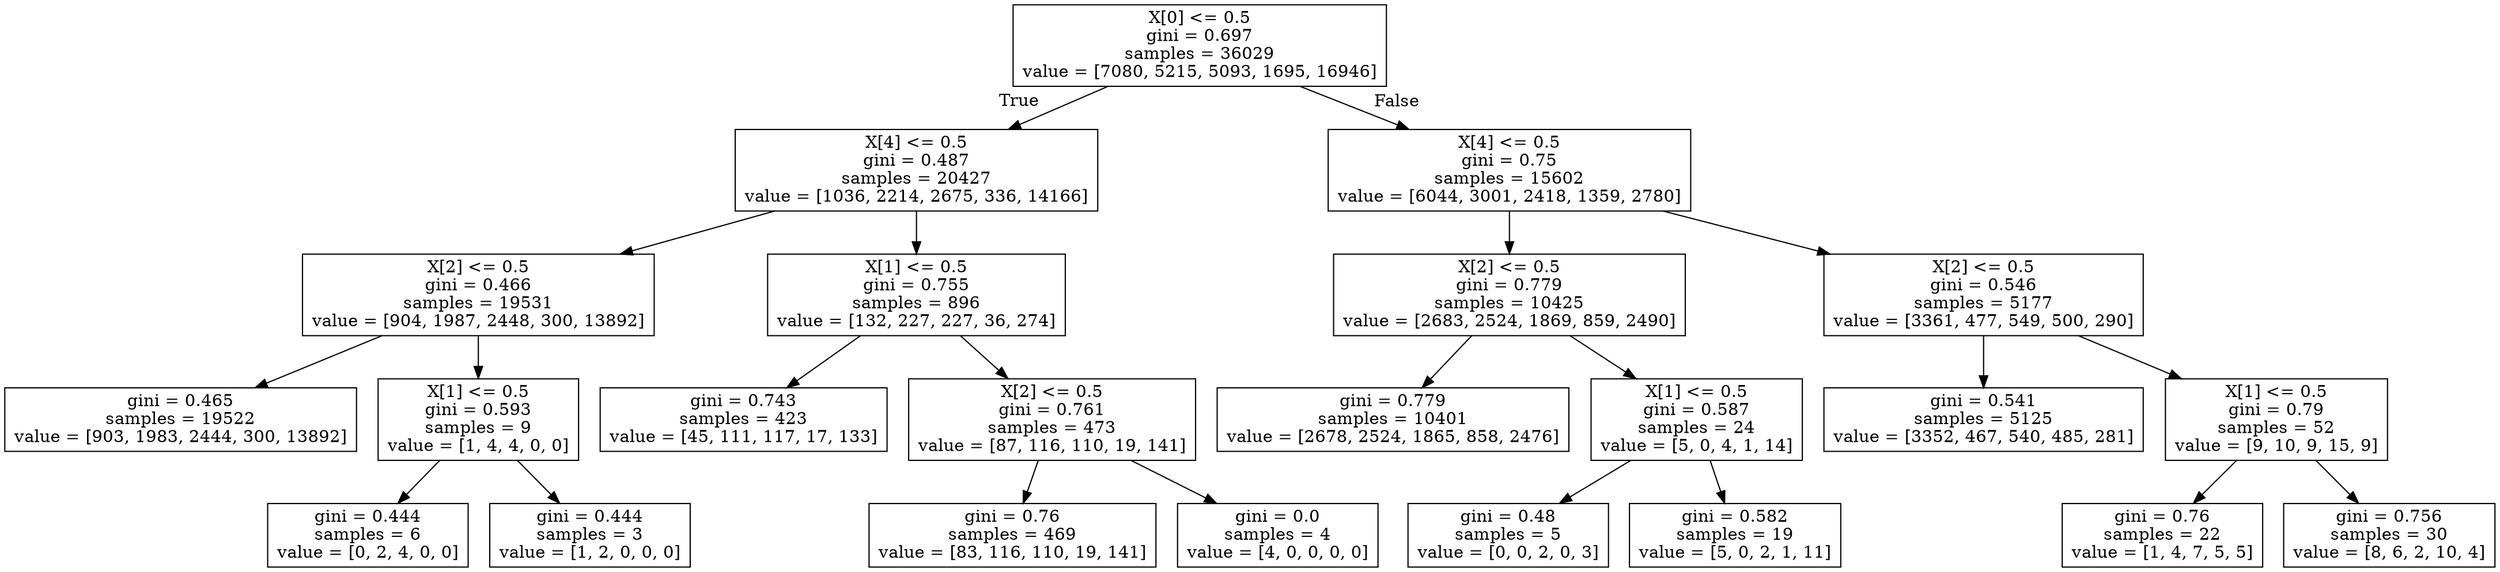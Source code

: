 digraph Tree {
node [shape=box] ;
0 [label="X[0] <= 0.5\ngini = 0.697\nsamples = 36029\nvalue = [7080, 5215, 5093, 1695, 16946]"] ;
1 [label="X[4] <= 0.5\ngini = 0.487\nsamples = 20427\nvalue = [1036, 2214, 2675, 336, 14166]"] ;
0 -> 1 [labeldistance=2.5, labelangle=45, headlabel="True"] ;
2 [label="X[2] <= 0.5\ngini = 0.466\nsamples = 19531\nvalue = [904, 1987, 2448, 300, 13892]"] ;
1 -> 2 ;
3 [label="gini = 0.465\nsamples = 19522\nvalue = [903, 1983, 2444, 300, 13892]"] ;
2 -> 3 ;
4 [label="X[1] <= 0.5\ngini = 0.593\nsamples = 9\nvalue = [1, 4, 4, 0, 0]"] ;
2 -> 4 ;
5 [label="gini = 0.444\nsamples = 6\nvalue = [0, 2, 4, 0, 0]"] ;
4 -> 5 ;
6 [label="gini = 0.444\nsamples = 3\nvalue = [1, 2, 0, 0, 0]"] ;
4 -> 6 ;
7 [label="X[1] <= 0.5\ngini = 0.755\nsamples = 896\nvalue = [132, 227, 227, 36, 274]"] ;
1 -> 7 ;
8 [label="gini = 0.743\nsamples = 423\nvalue = [45, 111, 117, 17, 133]"] ;
7 -> 8 ;
9 [label="X[2] <= 0.5\ngini = 0.761\nsamples = 473\nvalue = [87, 116, 110, 19, 141]"] ;
7 -> 9 ;
10 [label="gini = 0.76\nsamples = 469\nvalue = [83, 116, 110, 19, 141]"] ;
9 -> 10 ;
11 [label="gini = 0.0\nsamples = 4\nvalue = [4, 0, 0, 0, 0]"] ;
9 -> 11 ;
12 [label="X[4] <= 0.5\ngini = 0.75\nsamples = 15602\nvalue = [6044, 3001, 2418, 1359, 2780]"] ;
0 -> 12 [labeldistance=2.5, labelangle=-45, headlabel="False"] ;
13 [label="X[2] <= 0.5\ngini = 0.779\nsamples = 10425\nvalue = [2683, 2524, 1869, 859, 2490]"] ;
12 -> 13 ;
14 [label="gini = 0.779\nsamples = 10401\nvalue = [2678, 2524, 1865, 858, 2476]"] ;
13 -> 14 ;
15 [label="X[1] <= 0.5\ngini = 0.587\nsamples = 24\nvalue = [5, 0, 4, 1, 14]"] ;
13 -> 15 ;
16 [label="gini = 0.48\nsamples = 5\nvalue = [0, 0, 2, 0, 3]"] ;
15 -> 16 ;
17 [label="gini = 0.582\nsamples = 19\nvalue = [5, 0, 2, 1, 11]"] ;
15 -> 17 ;
18 [label="X[2] <= 0.5\ngini = 0.546\nsamples = 5177\nvalue = [3361, 477, 549, 500, 290]"] ;
12 -> 18 ;
19 [label="gini = 0.541\nsamples = 5125\nvalue = [3352, 467, 540, 485, 281]"] ;
18 -> 19 ;
20 [label="X[1] <= 0.5\ngini = 0.79\nsamples = 52\nvalue = [9, 10, 9, 15, 9]"] ;
18 -> 20 ;
21 [label="gini = 0.76\nsamples = 22\nvalue = [1, 4, 7, 5, 5]"] ;
20 -> 21 ;
22 [label="gini = 0.756\nsamples = 30\nvalue = [8, 6, 2, 10, 4]"] ;
20 -> 22 ;
}